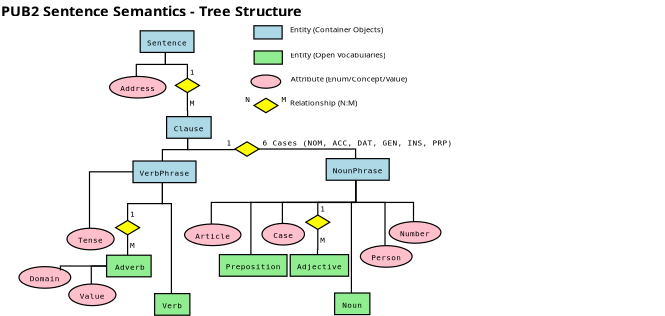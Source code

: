 <?xml version="1.0" encoding="UTF-8"?>
<dia:diagram xmlns:dia="http://www.lysator.liu.se/~alla/dia/">
  <dia:layer name="Background" visible="true">
    <dia:object type="ER - Entity" version="0" id="O0">
      <dia:attribute name="obj_pos">
        <dia:point val="9.5,21.5"/>
      </dia:attribute>
      <dia:attribute name="obj_bb">
        <dia:rectangle val="9.45,21.45;13.05,23.35"/>
      </dia:attribute>
      <dia:attribute name="elem_corner">
        <dia:point val="9.5,21.5"/>
      </dia:attribute>
      <dia:attribute name="elem_width">
        <dia:real val="3.5"/>
      </dia:attribute>
      <dia:attribute name="elem_height">
        <dia:real val="1.8"/>
      </dia:attribute>
      <dia:attribute name="border_width">
        <dia:real val="0.1"/>
      </dia:attribute>
      <dia:attribute name="border_color">
        <dia:color val="#000000"/>
      </dia:attribute>
      <dia:attribute name="inner_color">
        <dia:color val="#90ee90"/>
      </dia:attribute>
      <dia:attribute name="name">
        <dia:string>#Adverb#</dia:string>
      </dia:attribute>
      <dia:attribute name="weak">
        <dia:boolean val="false"/>
      </dia:attribute>
      <dia:attribute name="associative">
        <dia:boolean val="false"/>
      </dia:attribute>
      <dia:attribute name="font">
        <dia:font family="monospace" style="0" name="Courier"/>
      </dia:attribute>
      <dia:attribute name="font_height">
        <dia:real val="0.8"/>
      </dia:attribute>
    </dia:object>
    <dia:object type="ER - Participation" version="0" id="O1">
      <dia:attribute name="obj_pos">
        <dia:point val="11.25,21.5"/>
      </dia:attribute>
      <dia:attribute name="obj_bb">
        <dia:rectangle val="11.2,19.75;11.3,21.55"/>
      </dia:attribute>
      <dia:attribute name="orth_points">
        <dia:point val="11.25,21.5"/>
        <dia:point val="11.25,21.45"/>
        <dia:point val="11.25,21.45"/>
        <dia:point val="11.25,19.8"/>
      </dia:attribute>
      <dia:attribute name="orth_orient">
        <dia:enum val="1"/>
        <dia:enum val="0"/>
        <dia:enum val="1"/>
      </dia:attribute>
      <dia:attribute name="autorouting">
        <dia:boolean val="false"/>
      </dia:attribute>
      <dia:attribute name="total">
        <dia:boolean val="false"/>
      </dia:attribute>
      <dia:connections>
        <dia:connection handle="0" to="O0" connection="1"/>
        <dia:connection handle="1" to="O2" connection="6"/>
      </dia:connections>
    </dia:object>
    <dia:object type="ER - Relationship" version="0" id="O2">
      <dia:attribute name="obj_pos">
        <dia:point val="10.25,18.6"/>
      </dia:attribute>
      <dia:attribute name="obj_bb">
        <dia:rectangle val="10.2,17.45;12.3,20.95"/>
      </dia:attribute>
      <dia:attribute name="elem_corner">
        <dia:point val="10.25,18.6"/>
      </dia:attribute>
      <dia:attribute name="elem_width">
        <dia:real val="2"/>
      </dia:attribute>
      <dia:attribute name="elem_height">
        <dia:real val="1.2"/>
      </dia:attribute>
      <dia:attribute name="border_width">
        <dia:real val="0.1"/>
      </dia:attribute>
      <dia:attribute name="border_color">
        <dia:color val="#000000"/>
      </dia:attribute>
      <dia:attribute name="inner_color">
        <dia:color val="#ffff00"/>
      </dia:attribute>
      <dia:attribute name="name">
        <dia:string>##</dia:string>
      </dia:attribute>
      <dia:attribute name="left_card">
        <dia:string>#1#</dia:string>
      </dia:attribute>
      <dia:attribute name="right_card">
        <dia:string>#M#</dia:string>
      </dia:attribute>
      <dia:attribute name="identifying">
        <dia:boolean val="false"/>
      </dia:attribute>
      <dia:attribute name="rotated">
        <dia:boolean val="true"/>
      </dia:attribute>
      <dia:attribute name="font">
        <dia:font family="monospace" style="0" name="Courier"/>
      </dia:attribute>
      <dia:attribute name="font_height">
        <dia:real val="0.8"/>
      </dia:attribute>
    </dia:object>
    <dia:object type="ER - Entity" version="0" id="O3">
      <dia:attribute name="obj_pos">
        <dia:point val="11.7,13.65"/>
      </dia:attribute>
      <dia:attribute name="obj_bb">
        <dia:rectangle val="11.65,13.6;16.65,15.5"/>
      </dia:attribute>
      <dia:attribute name="elem_corner">
        <dia:point val="11.7,13.65"/>
      </dia:attribute>
      <dia:attribute name="elem_width">
        <dia:real val="4.9"/>
      </dia:attribute>
      <dia:attribute name="elem_height">
        <dia:real val="1.8"/>
      </dia:attribute>
      <dia:attribute name="border_width">
        <dia:real val="0.1"/>
      </dia:attribute>
      <dia:attribute name="border_color">
        <dia:color val="#000000"/>
      </dia:attribute>
      <dia:attribute name="inner_color">
        <dia:color val="#add8e6"/>
      </dia:attribute>
      <dia:attribute name="name">
        <dia:string>#VerbPhrase#</dia:string>
      </dia:attribute>
      <dia:attribute name="weak">
        <dia:boolean val="false"/>
      </dia:attribute>
      <dia:attribute name="associative">
        <dia:boolean val="false"/>
      </dia:attribute>
      <dia:attribute name="font">
        <dia:font family="monospace" style="0" name="Courier"/>
      </dia:attribute>
      <dia:attribute name="font_height">
        <dia:real val="0.8"/>
      </dia:attribute>
    </dia:object>
    <dia:object type="ER - Entity" version="0" id="O4">
      <dia:attribute name="obj_pos">
        <dia:point val="13.5,24.7"/>
      </dia:attribute>
      <dia:attribute name="obj_bb">
        <dia:rectangle val="13.45,24.65;16.35,26.55"/>
      </dia:attribute>
      <dia:attribute name="elem_corner">
        <dia:point val="13.5,24.7"/>
      </dia:attribute>
      <dia:attribute name="elem_width">
        <dia:real val="2.8"/>
      </dia:attribute>
      <dia:attribute name="elem_height">
        <dia:real val="1.8"/>
      </dia:attribute>
      <dia:attribute name="border_width">
        <dia:real val="0.1"/>
      </dia:attribute>
      <dia:attribute name="border_color">
        <dia:color val="#000000"/>
      </dia:attribute>
      <dia:attribute name="inner_color">
        <dia:color val="#90ee90"/>
      </dia:attribute>
      <dia:attribute name="name">
        <dia:string>#Verb#</dia:string>
      </dia:attribute>
      <dia:attribute name="weak">
        <dia:boolean val="false"/>
      </dia:attribute>
      <dia:attribute name="associative">
        <dia:boolean val="false"/>
      </dia:attribute>
      <dia:attribute name="font">
        <dia:font family="monospace" style="0" name="Courier"/>
      </dia:attribute>
      <dia:attribute name="font_height">
        <dia:real val="0.8"/>
      </dia:attribute>
    </dia:object>
    <dia:object type="ER - Participation" version="0" id="O5">
      <dia:attribute name="obj_pos">
        <dia:point val="14.9,24.7"/>
      </dia:attribute>
      <dia:attribute name="obj_bb">
        <dia:rectangle val="14.1,15.4;14.95,24.75"/>
      </dia:attribute>
      <dia:attribute name="orth_points">
        <dia:point val="14.9,24.7"/>
        <dia:point val="14.9,17.2"/>
        <dia:point val="14.15,17.2"/>
        <dia:point val="14.15,15.45"/>
      </dia:attribute>
      <dia:attribute name="orth_orient">
        <dia:enum val="1"/>
        <dia:enum val="0"/>
        <dia:enum val="1"/>
      </dia:attribute>
      <dia:attribute name="autorouting">
        <dia:boolean val="false"/>
      </dia:attribute>
      <dia:attribute name="total">
        <dia:boolean val="false"/>
      </dia:attribute>
      <dia:connections>
        <dia:connection handle="0" to="O4" connection="1"/>
        <dia:connection handle="1" to="O3" connection="6"/>
      </dia:connections>
    </dia:object>
    <dia:object type="ER - Participation" version="0" id="O6">
      <dia:attribute name="obj_pos">
        <dia:point val="11.25,18.6"/>
      </dia:attribute>
      <dia:attribute name="obj_bb">
        <dia:rectangle val="11.2,15.4;14.2,18.65"/>
      </dia:attribute>
      <dia:attribute name="orth_points">
        <dia:point val="11.25,18.6"/>
        <dia:point val="11.25,17.2"/>
        <dia:point val="14.15,17.2"/>
        <dia:point val="14.15,15.45"/>
      </dia:attribute>
      <dia:attribute name="orth_orient">
        <dia:enum val="1"/>
        <dia:enum val="0"/>
        <dia:enum val="1"/>
      </dia:attribute>
      <dia:attribute name="autorouting">
        <dia:boolean val="false"/>
      </dia:attribute>
      <dia:attribute name="total">
        <dia:boolean val="false"/>
      </dia:attribute>
      <dia:connections>
        <dia:connection handle="0" to="O2" connection="2"/>
        <dia:connection handle="1" to="O3" connection="6"/>
      </dia:connections>
    </dia:object>
    <dia:object type="ER - Entity" version="0" id="O7">
      <dia:attribute name="obj_pos">
        <dia:point val="27.8,13.45"/>
      </dia:attribute>
      <dia:attribute name="obj_bb">
        <dia:rectangle val="27.75,13.4;32.75,15.3"/>
      </dia:attribute>
      <dia:attribute name="elem_corner">
        <dia:point val="27.8,13.45"/>
      </dia:attribute>
      <dia:attribute name="elem_width">
        <dia:real val="4.9"/>
      </dia:attribute>
      <dia:attribute name="elem_height">
        <dia:real val="1.8"/>
      </dia:attribute>
      <dia:attribute name="border_width">
        <dia:real val="0.1"/>
      </dia:attribute>
      <dia:attribute name="border_color">
        <dia:color val="#000000"/>
      </dia:attribute>
      <dia:attribute name="inner_color">
        <dia:color val="#add8e6"/>
      </dia:attribute>
      <dia:attribute name="name">
        <dia:string>#NounPhrase#</dia:string>
      </dia:attribute>
      <dia:attribute name="weak">
        <dia:boolean val="false"/>
      </dia:attribute>
      <dia:attribute name="associative">
        <dia:boolean val="false"/>
      </dia:attribute>
      <dia:attribute name="font">
        <dia:font family="monospace" style="0" name="Courier"/>
      </dia:attribute>
      <dia:attribute name="font_height">
        <dia:real val="0.8"/>
      </dia:attribute>
    </dia:object>
    <dia:object type="ER - Entity" version="0" id="O8">
      <dia:attribute name="obj_pos">
        <dia:point val="24.8,21.45"/>
      </dia:attribute>
      <dia:attribute name="obj_bb">
        <dia:rectangle val="24.75,21.4;29.4,23.3"/>
      </dia:attribute>
      <dia:attribute name="elem_corner">
        <dia:point val="24.8,21.45"/>
      </dia:attribute>
      <dia:attribute name="elem_width">
        <dia:real val="4.55"/>
      </dia:attribute>
      <dia:attribute name="elem_height">
        <dia:real val="1.8"/>
      </dia:attribute>
      <dia:attribute name="border_width">
        <dia:real val="0.1"/>
      </dia:attribute>
      <dia:attribute name="border_color">
        <dia:color val="#000000"/>
      </dia:attribute>
      <dia:attribute name="inner_color">
        <dia:color val="#90ee90"/>
      </dia:attribute>
      <dia:attribute name="name">
        <dia:string>#Adjective#</dia:string>
      </dia:attribute>
      <dia:attribute name="weak">
        <dia:boolean val="false"/>
      </dia:attribute>
      <dia:attribute name="associative">
        <dia:boolean val="false"/>
      </dia:attribute>
      <dia:attribute name="font">
        <dia:font family="monospace" style="0" name="Courier"/>
      </dia:attribute>
      <dia:attribute name="font_height">
        <dia:real val="0.8"/>
      </dia:attribute>
    </dia:object>
    <dia:object type="ER - Participation" version="0" id="O9">
      <dia:attribute name="obj_pos">
        <dia:point val="27.075,21.45"/>
      </dia:attribute>
      <dia:attribute name="obj_bb">
        <dia:rectangle val="27.025,19.3;27.15,21.5"/>
      </dia:attribute>
      <dia:attribute name="orth_points">
        <dia:point val="27.075,21.45"/>
        <dia:point val="27.075,21"/>
        <dia:point val="27.1,21"/>
        <dia:point val="27.1,19.35"/>
      </dia:attribute>
      <dia:attribute name="orth_orient">
        <dia:enum val="1"/>
        <dia:enum val="0"/>
        <dia:enum val="1"/>
      </dia:attribute>
      <dia:attribute name="autorouting">
        <dia:boolean val="false"/>
      </dia:attribute>
      <dia:attribute name="total">
        <dia:boolean val="false"/>
      </dia:attribute>
      <dia:connections>
        <dia:connection handle="0" to="O8" connection="1"/>
        <dia:connection handle="1" to="O10" connection="6"/>
      </dia:connections>
    </dia:object>
    <dia:object type="ER - Relationship" version="0" id="O10">
      <dia:attribute name="obj_pos">
        <dia:point val="26.1,18.15"/>
      </dia:attribute>
      <dia:attribute name="obj_bb">
        <dia:rectangle val="26.05,17;28.15,20.5"/>
      </dia:attribute>
      <dia:attribute name="elem_corner">
        <dia:point val="26.1,18.15"/>
      </dia:attribute>
      <dia:attribute name="elem_width">
        <dia:real val="2"/>
      </dia:attribute>
      <dia:attribute name="elem_height">
        <dia:real val="1.2"/>
      </dia:attribute>
      <dia:attribute name="border_width">
        <dia:real val="0.1"/>
      </dia:attribute>
      <dia:attribute name="border_color">
        <dia:color val="#000000"/>
      </dia:attribute>
      <dia:attribute name="inner_color">
        <dia:color val="#ffff00"/>
      </dia:attribute>
      <dia:attribute name="name">
        <dia:string>##</dia:string>
      </dia:attribute>
      <dia:attribute name="left_card">
        <dia:string>#1#</dia:string>
      </dia:attribute>
      <dia:attribute name="right_card">
        <dia:string>#M#</dia:string>
      </dia:attribute>
      <dia:attribute name="identifying">
        <dia:boolean val="false"/>
      </dia:attribute>
      <dia:attribute name="rotated">
        <dia:boolean val="true"/>
      </dia:attribute>
      <dia:attribute name="font">
        <dia:font family="monospace" style="0" name="Courier"/>
      </dia:attribute>
      <dia:attribute name="font_height">
        <dia:real val="0.8"/>
      </dia:attribute>
    </dia:object>
    <dia:object type="ER - Participation" version="0" id="O11">
      <dia:attribute name="obj_pos">
        <dia:point val="27.1,18.15"/>
      </dia:attribute>
      <dia:attribute name="obj_bb">
        <dia:rectangle val="27.05,15.2;30.3,18.2"/>
      </dia:attribute>
      <dia:attribute name="orth_points">
        <dia:point val="27.1,18.15"/>
        <dia:point val="27.1,17.1"/>
        <dia:point val="30.25,17.1"/>
        <dia:point val="30.25,15.25"/>
      </dia:attribute>
      <dia:attribute name="orth_orient">
        <dia:enum val="1"/>
        <dia:enum val="0"/>
        <dia:enum val="1"/>
      </dia:attribute>
      <dia:attribute name="autorouting">
        <dia:boolean val="false"/>
      </dia:attribute>
      <dia:attribute name="total">
        <dia:boolean val="false"/>
      </dia:attribute>
      <dia:connections>
        <dia:connection handle="0" to="O10" connection="2"/>
        <dia:connection handle="1" to="O7" connection="6"/>
      </dia:connections>
    </dia:object>
    <dia:object type="ER - Attribute" version="0" id="O12">
      <dia:attribute name="obj_pos">
        <dia:point val="22.45,18.85"/>
      </dia:attribute>
      <dia:attribute name="obj_bb">
        <dia:rectangle val="22.4,18.8;25.9,20.7"/>
      </dia:attribute>
      <dia:attribute name="elem_corner">
        <dia:point val="22.45,18.85"/>
      </dia:attribute>
      <dia:attribute name="elem_width">
        <dia:real val="3.4"/>
      </dia:attribute>
      <dia:attribute name="elem_height">
        <dia:real val="1.8"/>
      </dia:attribute>
      <dia:attribute name="border_width">
        <dia:real val="0.1"/>
      </dia:attribute>
      <dia:attribute name="border_color">
        <dia:color val="#000000"/>
      </dia:attribute>
      <dia:attribute name="inner_color">
        <dia:color val="#ffc0cb"/>
      </dia:attribute>
      <dia:attribute name="name">
        <dia:string>#Case#</dia:string>
      </dia:attribute>
      <dia:attribute name="key">
        <dia:boolean val="false"/>
      </dia:attribute>
      <dia:attribute name="weak_key">
        <dia:boolean val="false"/>
      </dia:attribute>
      <dia:attribute name="derived">
        <dia:boolean val="false"/>
      </dia:attribute>
      <dia:attribute name="multivalued">
        <dia:boolean val="false"/>
      </dia:attribute>
      <dia:attribute name="font">
        <dia:font family="monospace" style="0" name="Courier"/>
      </dia:attribute>
      <dia:attribute name="font_height">
        <dia:real val="0.8"/>
      </dia:attribute>
    </dia:object>
    <dia:object type="ER - Attribute" version="0" id="O13">
      <dia:attribute name="obj_pos">
        <dia:point val="33.05,18.7"/>
      </dia:attribute>
      <dia:attribute name="obj_bb">
        <dia:rectangle val="33,18.65;37.15,20.55"/>
      </dia:attribute>
      <dia:attribute name="elem_corner">
        <dia:point val="33.05,18.7"/>
      </dia:attribute>
      <dia:attribute name="elem_width">
        <dia:real val="4.05"/>
      </dia:attribute>
      <dia:attribute name="elem_height">
        <dia:real val="1.8"/>
      </dia:attribute>
      <dia:attribute name="border_width">
        <dia:real val="0.1"/>
      </dia:attribute>
      <dia:attribute name="border_color">
        <dia:color val="#000000"/>
      </dia:attribute>
      <dia:attribute name="inner_color">
        <dia:color val="#ffc0cb"/>
      </dia:attribute>
      <dia:attribute name="name">
        <dia:string>#Number#</dia:string>
      </dia:attribute>
      <dia:attribute name="key">
        <dia:boolean val="false"/>
      </dia:attribute>
      <dia:attribute name="weak_key">
        <dia:boolean val="false"/>
      </dia:attribute>
      <dia:attribute name="derived">
        <dia:boolean val="false"/>
      </dia:attribute>
      <dia:attribute name="multivalued">
        <dia:boolean val="false"/>
      </dia:attribute>
      <dia:attribute name="font">
        <dia:font family="monospace" style="0" name="Courier"/>
      </dia:attribute>
      <dia:attribute name="font_height">
        <dia:real val="0.8"/>
      </dia:attribute>
    </dia:object>
    <dia:object type="ER - Attribute" version="0" id="O14">
      <dia:attribute name="obj_pos">
        <dia:point val="16,18.9"/>
      </dia:attribute>
      <dia:attribute name="obj_bb">
        <dia:rectangle val="15.95,18.85;20.5,20.75"/>
      </dia:attribute>
      <dia:attribute name="elem_corner">
        <dia:point val="16,18.9"/>
      </dia:attribute>
      <dia:attribute name="elem_width">
        <dia:real val="4.45"/>
      </dia:attribute>
      <dia:attribute name="elem_height">
        <dia:real val="1.8"/>
      </dia:attribute>
      <dia:attribute name="border_width">
        <dia:real val="0.1"/>
      </dia:attribute>
      <dia:attribute name="border_color">
        <dia:color val="#000000"/>
      </dia:attribute>
      <dia:attribute name="inner_color">
        <dia:color val="#ffc0cb"/>
      </dia:attribute>
      <dia:attribute name="name">
        <dia:string>#Article#</dia:string>
      </dia:attribute>
      <dia:attribute name="key">
        <dia:boolean val="false"/>
      </dia:attribute>
      <dia:attribute name="weak_key">
        <dia:boolean val="false"/>
      </dia:attribute>
      <dia:attribute name="derived">
        <dia:boolean val="false"/>
      </dia:attribute>
      <dia:attribute name="multivalued">
        <dia:boolean val="false"/>
      </dia:attribute>
      <dia:attribute name="font">
        <dia:font family="monospace" style="0" name="Courier"/>
      </dia:attribute>
      <dia:attribute name="font_height">
        <dia:real val="0.8"/>
      </dia:attribute>
    </dia:object>
    <dia:object type="ER - Entity" version="0" id="O15">
      <dia:attribute name="obj_pos">
        <dia:point val="28.5,24.65"/>
      </dia:attribute>
      <dia:attribute name="obj_bb">
        <dia:rectangle val="28.45,24.6;31.35,26.5"/>
      </dia:attribute>
      <dia:attribute name="elem_corner">
        <dia:point val="28.5,24.65"/>
      </dia:attribute>
      <dia:attribute name="elem_width">
        <dia:real val="2.8"/>
      </dia:attribute>
      <dia:attribute name="elem_height">
        <dia:real val="1.8"/>
      </dia:attribute>
      <dia:attribute name="border_width">
        <dia:real val="0.1"/>
      </dia:attribute>
      <dia:attribute name="border_color">
        <dia:color val="#000000"/>
      </dia:attribute>
      <dia:attribute name="inner_color">
        <dia:color val="#90ee90"/>
      </dia:attribute>
      <dia:attribute name="name">
        <dia:string>#Noun#</dia:string>
      </dia:attribute>
      <dia:attribute name="weak">
        <dia:boolean val="false"/>
      </dia:attribute>
      <dia:attribute name="associative">
        <dia:boolean val="false"/>
      </dia:attribute>
      <dia:attribute name="font">
        <dia:font family="monospace" style="0" name="Courier"/>
      </dia:attribute>
      <dia:attribute name="font_height">
        <dia:real val="0.8"/>
      </dia:attribute>
    </dia:object>
    <dia:object type="ER - Attribute" version="0" id="O16">
      <dia:attribute name="obj_pos">
        <dia:point val="30.65,20.7"/>
      </dia:attribute>
      <dia:attribute name="obj_bb">
        <dia:rectangle val="30.6,20.65;34.8,22.55"/>
      </dia:attribute>
      <dia:attribute name="elem_corner">
        <dia:point val="30.65,20.7"/>
      </dia:attribute>
      <dia:attribute name="elem_width">
        <dia:real val="4.1"/>
      </dia:attribute>
      <dia:attribute name="elem_height">
        <dia:real val="1.8"/>
      </dia:attribute>
      <dia:attribute name="border_width">
        <dia:real val="0.1"/>
      </dia:attribute>
      <dia:attribute name="border_color">
        <dia:color val="#000000"/>
      </dia:attribute>
      <dia:attribute name="inner_color">
        <dia:color val="#ffc0cb"/>
      </dia:attribute>
      <dia:attribute name="name">
        <dia:string>#Person#</dia:string>
      </dia:attribute>
      <dia:attribute name="key">
        <dia:boolean val="false"/>
      </dia:attribute>
      <dia:attribute name="weak_key">
        <dia:boolean val="false"/>
      </dia:attribute>
      <dia:attribute name="derived">
        <dia:boolean val="false"/>
      </dia:attribute>
      <dia:attribute name="multivalued">
        <dia:boolean val="false"/>
      </dia:attribute>
      <dia:attribute name="font">
        <dia:font family="monospace" style="0" name="Courier"/>
      </dia:attribute>
      <dia:attribute name="font_height">
        <dia:real val="0.8"/>
      </dia:attribute>
    </dia:object>
    <dia:object type="ER - Participation" version="0" id="O17">
      <dia:attribute name="obj_pos">
        <dia:point val="18.225,18.9"/>
      </dia:attribute>
      <dia:attribute name="obj_bb">
        <dia:rectangle val="18.175,15.2;30.3,18.95"/>
      </dia:attribute>
      <dia:attribute name="orth_points">
        <dia:point val="18.225,18.9"/>
        <dia:point val="18.225,17.1"/>
        <dia:point val="30.25,17.1"/>
        <dia:point val="30.25,15.25"/>
      </dia:attribute>
      <dia:attribute name="orth_orient">
        <dia:enum val="1"/>
        <dia:enum val="0"/>
        <dia:enum val="1"/>
      </dia:attribute>
      <dia:attribute name="autorouting">
        <dia:boolean val="false"/>
      </dia:attribute>
      <dia:attribute name="total">
        <dia:boolean val="false"/>
      </dia:attribute>
      <dia:connections>
        <dia:connection handle="0" to="O14" connection="1"/>
        <dia:connection handle="1" to="O7" connection="6"/>
      </dia:connections>
    </dia:object>
    <dia:object type="ER - Participation" version="0" id="O18">
      <dia:attribute name="obj_pos">
        <dia:point val="24.15,18.85"/>
      </dia:attribute>
      <dia:attribute name="obj_bb">
        <dia:rectangle val="24.1,15.2;30.3,18.9"/>
      </dia:attribute>
      <dia:attribute name="orth_points">
        <dia:point val="24.15,18.85"/>
        <dia:point val="24.15,17.1"/>
        <dia:point val="30.25,17.1"/>
        <dia:point val="30.25,15.25"/>
      </dia:attribute>
      <dia:attribute name="orth_orient">
        <dia:enum val="1"/>
        <dia:enum val="0"/>
        <dia:enum val="1"/>
      </dia:attribute>
      <dia:attribute name="autorouting">
        <dia:boolean val="false"/>
      </dia:attribute>
      <dia:attribute name="total">
        <dia:boolean val="false"/>
      </dia:attribute>
      <dia:connections>
        <dia:connection handle="0" to="O12" connection="1"/>
        <dia:connection handle="1" to="O7" connection="6"/>
      </dia:connections>
    </dia:object>
    <dia:object type="ER - Participation" version="0" id="O19">
      <dia:attribute name="obj_pos">
        <dia:point val="21.525,21.45"/>
      </dia:attribute>
      <dia:attribute name="obj_bb">
        <dia:rectangle val="21.475,15.2;30.3,21.5"/>
      </dia:attribute>
      <dia:attribute name="orth_points">
        <dia:point val="21.525,21.45"/>
        <dia:point val="21.525,17.1"/>
        <dia:point val="30.25,17.1"/>
        <dia:point val="30.25,15.25"/>
      </dia:attribute>
      <dia:attribute name="orth_orient">
        <dia:enum val="1"/>
        <dia:enum val="0"/>
        <dia:enum val="1"/>
      </dia:attribute>
      <dia:attribute name="autorouting">
        <dia:boolean val="false"/>
      </dia:attribute>
      <dia:attribute name="total">
        <dia:boolean val="false"/>
      </dia:attribute>
      <dia:connections>
        <dia:connection handle="0" to="O36" connection="1"/>
        <dia:connection handle="1" to="O7" connection="6"/>
      </dia:connections>
    </dia:object>
    <dia:object type="ER - Participation" version="0" id="O20">
      <dia:attribute name="obj_pos">
        <dia:point val="29.9,24.65"/>
      </dia:attribute>
      <dia:attribute name="obj_bb">
        <dia:rectangle val="29.85,15.2;30.3,24.7"/>
      </dia:attribute>
      <dia:attribute name="orth_points">
        <dia:point val="29.9,24.65"/>
        <dia:point val="29.9,17.1"/>
        <dia:point val="30.25,17.1"/>
        <dia:point val="30.25,15.25"/>
      </dia:attribute>
      <dia:attribute name="orth_orient">
        <dia:enum val="1"/>
        <dia:enum val="0"/>
        <dia:enum val="1"/>
      </dia:attribute>
      <dia:attribute name="autorouting">
        <dia:boolean val="false"/>
      </dia:attribute>
      <dia:attribute name="total">
        <dia:boolean val="false"/>
      </dia:attribute>
      <dia:connections>
        <dia:connection handle="0" to="O15" connection="1"/>
        <dia:connection handle="1" to="O7" connection="6"/>
      </dia:connections>
    </dia:object>
    <dia:object type="ER - Participation" version="0" id="O21">
      <dia:attribute name="obj_pos">
        <dia:point val="32.7,20.7"/>
      </dia:attribute>
      <dia:attribute name="obj_bb">
        <dia:rectangle val="30.2,15.2;32.75,20.75"/>
      </dia:attribute>
      <dia:attribute name="orth_points">
        <dia:point val="32.7,20.7"/>
        <dia:point val="32.7,17.1"/>
        <dia:point val="30.25,17.1"/>
        <dia:point val="30.25,15.25"/>
      </dia:attribute>
      <dia:attribute name="orth_orient">
        <dia:enum val="1"/>
        <dia:enum val="0"/>
        <dia:enum val="1"/>
      </dia:attribute>
      <dia:attribute name="autorouting">
        <dia:boolean val="false"/>
      </dia:attribute>
      <dia:attribute name="total">
        <dia:boolean val="false"/>
      </dia:attribute>
      <dia:connections>
        <dia:connection handle="0" to="O16" connection="1"/>
        <dia:connection handle="1" to="O7" connection="6"/>
      </dia:connections>
    </dia:object>
    <dia:object type="ER - Participation" version="0" id="O22">
      <dia:attribute name="obj_pos">
        <dia:point val="35.075,18.7"/>
      </dia:attribute>
      <dia:attribute name="obj_bb">
        <dia:rectangle val="30.2,15.2;35.125,18.75"/>
      </dia:attribute>
      <dia:attribute name="orth_points">
        <dia:point val="35.075,18.7"/>
        <dia:point val="35.075,17.1"/>
        <dia:point val="30.25,17.1"/>
        <dia:point val="30.25,15.25"/>
      </dia:attribute>
      <dia:attribute name="orth_orient">
        <dia:enum val="1"/>
        <dia:enum val="0"/>
        <dia:enum val="1"/>
      </dia:attribute>
      <dia:attribute name="autorouting">
        <dia:boolean val="false"/>
      </dia:attribute>
      <dia:attribute name="total">
        <dia:boolean val="false"/>
      </dia:attribute>
      <dia:connections>
        <dia:connection handle="0" to="O13" connection="1"/>
        <dia:connection handle="1" to="O7" connection="6"/>
      </dia:connections>
    </dia:object>
    <dia:object type="ER - Entity" version="0" id="O23">
      <dia:attribute name="obj_pos">
        <dia:point val="14.5,9.95"/>
      </dia:attribute>
      <dia:attribute name="obj_bb">
        <dia:rectangle val="14.45,9.9;18.05,11.8"/>
      </dia:attribute>
      <dia:attribute name="elem_corner">
        <dia:point val="14.5,9.95"/>
      </dia:attribute>
      <dia:attribute name="elem_width">
        <dia:real val="3.5"/>
      </dia:attribute>
      <dia:attribute name="elem_height">
        <dia:real val="1.8"/>
      </dia:attribute>
      <dia:attribute name="border_width">
        <dia:real val="0.1"/>
      </dia:attribute>
      <dia:attribute name="border_color">
        <dia:color val="#000000"/>
      </dia:attribute>
      <dia:attribute name="inner_color">
        <dia:color val="#add8e6"/>
      </dia:attribute>
      <dia:attribute name="name">
        <dia:string>#Clause#</dia:string>
      </dia:attribute>
      <dia:attribute name="weak">
        <dia:boolean val="false"/>
      </dia:attribute>
      <dia:attribute name="associative">
        <dia:boolean val="false"/>
      </dia:attribute>
      <dia:attribute name="font">
        <dia:font family="monospace" style="0" name="Courier"/>
      </dia:attribute>
      <dia:attribute name="font_height">
        <dia:real val="0.8"/>
      </dia:attribute>
    </dia:object>
    <dia:object type="ER - Participation" version="0" id="O24">
      <dia:attribute name="obj_pos">
        <dia:point val="14.15,13.65"/>
      </dia:attribute>
      <dia:attribute name="obj_bb">
        <dia:rectangle val="14.1,11.7;16.3,13.7"/>
      </dia:attribute>
      <dia:attribute name="orth_points">
        <dia:point val="14.15,13.65"/>
        <dia:point val="14.15,12.7"/>
        <dia:point val="16.25,12.7"/>
        <dia:point val="16.25,11.75"/>
      </dia:attribute>
      <dia:attribute name="orth_orient">
        <dia:enum val="1"/>
        <dia:enum val="0"/>
        <dia:enum val="1"/>
      </dia:attribute>
      <dia:attribute name="total">
        <dia:boolean val="false"/>
      </dia:attribute>
      <dia:connections>
        <dia:connection handle="0" to="O3" connection="1"/>
        <dia:connection handle="1" to="O23" connection="6"/>
      </dia:connections>
    </dia:object>
    <dia:object type="ER - Relationship" version="0" id="O25">
      <dia:attribute name="obj_pos">
        <dia:point val="20.2,12.05"/>
      </dia:attribute>
      <dia:attribute name="obj_bb">
        <dia:rectangle val="19.5,12;35.85,13.3"/>
      </dia:attribute>
      <dia:attribute name="elem_corner">
        <dia:point val="20.2,12.05"/>
      </dia:attribute>
      <dia:attribute name="elem_width">
        <dia:real val="2"/>
      </dia:attribute>
      <dia:attribute name="elem_height">
        <dia:real val="1.2"/>
      </dia:attribute>
      <dia:attribute name="border_width">
        <dia:real val="0.1"/>
      </dia:attribute>
      <dia:attribute name="border_color">
        <dia:color val="#000000"/>
      </dia:attribute>
      <dia:attribute name="inner_color">
        <dia:color val="#ffff00"/>
      </dia:attribute>
      <dia:attribute name="name">
        <dia:string>##</dia:string>
      </dia:attribute>
      <dia:attribute name="left_card">
        <dia:string>#1#</dia:string>
      </dia:attribute>
      <dia:attribute name="right_card">
        <dia:string>#6 Cases (NOM, ACC, DAT, GEN, INS, PRP)#</dia:string>
      </dia:attribute>
      <dia:attribute name="identifying">
        <dia:boolean val="false"/>
      </dia:attribute>
      <dia:attribute name="rotated">
        <dia:boolean val="false"/>
      </dia:attribute>
      <dia:attribute name="font">
        <dia:font family="monospace" style="0" name="Courier"/>
      </dia:attribute>
      <dia:attribute name="font_height">
        <dia:real val="0.8"/>
      </dia:attribute>
    </dia:object>
    <dia:object type="ER - Participation" version="0" id="O26">
      <dia:attribute name="obj_pos">
        <dia:point val="16.25,11.75"/>
      </dia:attribute>
      <dia:attribute name="obj_bb">
        <dia:rectangle val="16.2,11.7;20.25,12.75"/>
      </dia:attribute>
      <dia:attribute name="orth_points">
        <dia:point val="16.25,11.75"/>
        <dia:point val="16.25,12.7"/>
        <dia:point val="20.2,12.7"/>
        <dia:point val="20.2,12.65"/>
      </dia:attribute>
      <dia:attribute name="orth_orient">
        <dia:enum val="1"/>
        <dia:enum val="0"/>
        <dia:enum val="1"/>
      </dia:attribute>
      <dia:attribute name="autorouting">
        <dia:boolean val="false"/>
      </dia:attribute>
      <dia:attribute name="total">
        <dia:boolean val="false"/>
      </dia:attribute>
      <dia:connections>
        <dia:connection handle="0" to="O23" connection="6"/>
        <dia:connection handle="1" to="O25" connection="0"/>
      </dia:connections>
    </dia:object>
    <dia:object type="ER - Participation" version="0" id="O27">
      <dia:attribute name="obj_pos">
        <dia:point val="22.2,12.65"/>
      </dia:attribute>
      <dia:attribute name="obj_bb">
        <dia:rectangle val="22.15,12.6;30.3,13.5"/>
      </dia:attribute>
      <dia:attribute name="orth_points">
        <dia:point val="22.2,12.65"/>
        <dia:point val="22.2,12.65"/>
        <dia:point val="30.25,12.65"/>
        <dia:point val="30.25,13.45"/>
      </dia:attribute>
      <dia:attribute name="orth_orient">
        <dia:enum val="1"/>
        <dia:enum val="0"/>
        <dia:enum val="1"/>
      </dia:attribute>
      <dia:attribute name="autorouting">
        <dia:boolean val="false"/>
      </dia:attribute>
      <dia:attribute name="total">
        <dia:boolean val="false"/>
      </dia:attribute>
      <dia:connections>
        <dia:connection handle="0" to="O25" connection="4"/>
        <dia:connection handle="1" to="O7" connection="1"/>
      </dia:connections>
    </dia:object>
    <dia:object type="ER - Relationship" version="0" id="O28">
      <dia:attribute name="obj_pos">
        <dia:point val="15.232,6.75"/>
      </dia:attribute>
      <dia:attribute name="obj_bb">
        <dia:rectangle val="15.182,5.6;17.282,9.1"/>
      </dia:attribute>
      <dia:attribute name="elem_corner">
        <dia:point val="15.232,6.75"/>
      </dia:attribute>
      <dia:attribute name="elem_width">
        <dia:real val="2"/>
      </dia:attribute>
      <dia:attribute name="elem_height">
        <dia:real val="1.2"/>
      </dia:attribute>
      <dia:attribute name="border_width">
        <dia:real val="0.1"/>
      </dia:attribute>
      <dia:attribute name="border_color">
        <dia:color val="#000000"/>
      </dia:attribute>
      <dia:attribute name="inner_color">
        <dia:color val="#ffff00"/>
      </dia:attribute>
      <dia:attribute name="name">
        <dia:string>##</dia:string>
      </dia:attribute>
      <dia:attribute name="left_card">
        <dia:string>#1#</dia:string>
      </dia:attribute>
      <dia:attribute name="right_card">
        <dia:string>#M#</dia:string>
      </dia:attribute>
      <dia:attribute name="identifying">
        <dia:boolean val="false"/>
      </dia:attribute>
      <dia:attribute name="rotated">
        <dia:boolean val="true"/>
      </dia:attribute>
      <dia:attribute name="font">
        <dia:font family="monospace" style="0" name="Courier"/>
      </dia:attribute>
      <dia:attribute name="font_height">
        <dia:real val="0.8"/>
      </dia:attribute>
    </dia:object>
    <dia:object type="ER - Participation" version="0" id="O29">
      <dia:attribute name="obj_pos">
        <dia:point val="16.25,9.95"/>
      </dia:attribute>
      <dia:attribute name="obj_bb">
        <dia:rectangle val="16.183,7.9;16.3,10"/>
      </dia:attribute>
      <dia:attribute name="orth_points">
        <dia:point val="16.25,9.95"/>
        <dia:point val="16.25,9.45"/>
        <dia:point val="16.233,9.45"/>
        <dia:point val="16.233,7.95"/>
      </dia:attribute>
      <dia:attribute name="orth_orient">
        <dia:enum val="1"/>
        <dia:enum val="0"/>
        <dia:enum val="1"/>
      </dia:attribute>
      <dia:attribute name="autorouting">
        <dia:boolean val="false"/>
      </dia:attribute>
      <dia:attribute name="total">
        <dia:boolean val="false"/>
      </dia:attribute>
      <dia:connections>
        <dia:connection handle="0" to="O23" connection="1"/>
        <dia:connection handle="1" to="O28" connection="6"/>
      </dia:connections>
    </dia:object>
    <dia:object type="ER - Entity" version="0" id="O30">
      <dia:attribute name="obj_pos">
        <dia:point val="12.3,2.8"/>
      </dia:attribute>
      <dia:attribute name="obj_bb">
        <dia:rectangle val="12.25,2.75;16.55,4.65"/>
      </dia:attribute>
      <dia:attribute name="elem_corner">
        <dia:point val="12.3,2.8"/>
      </dia:attribute>
      <dia:attribute name="elem_width">
        <dia:real val="4.2"/>
      </dia:attribute>
      <dia:attribute name="elem_height">
        <dia:real val="1.8"/>
      </dia:attribute>
      <dia:attribute name="border_width">
        <dia:real val="0.1"/>
      </dia:attribute>
      <dia:attribute name="border_color">
        <dia:color val="#000000"/>
      </dia:attribute>
      <dia:attribute name="inner_color">
        <dia:color val="#add8e6"/>
      </dia:attribute>
      <dia:attribute name="name">
        <dia:string>#Sentence#</dia:string>
      </dia:attribute>
      <dia:attribute name="weak">
        <dia:boolean val="false"/>
      </dia:attribute>
      <dia:attribute name="associative">
        <dia:boolean val="false"/>
      </dia:attribute>
      <dia:attribute name="font">
        <dia:font family="monospace" style="0" name="Courier"/>
      </dia:attribute>
      <dia:attribute name="font_height">
        <dia:real val="0.8"/>
      </dia:attribute>
    </dia:object>
    <dia:object type="ER - Attribute" version="0" id="O31">
      <dia:attribute name="obj_pos">
        <dia:point val="9.75,6.6"/>
      </dia:attribute>
      <dia:attribute name="obj_bb">
        <dia:rectangle val="9.7,6.55;14.25,8.45"/>
      </dia:attribute>
      <dia:attribute name="elem_corner">
        <dia:point val="9.75,6.6"/>
      </dia:attribute>
      <dia:attribute name="elem_width">
        <dia:real val="4.45"/>
      </dia:attribute>
      <dia:attribute name="elem_height">
        <dia:real val="1.8"/>
      </dia:attribute>
      <dia:attribute name="border_width">
        <dia:real val="0.1"/>
      </dia:attribute>
      <dia:attribute name="border_color">
        <dia:color val="#000000"/>
      </dia:attribute>
      <dia:attribute name="inner_color">
        <dia:color val="#ffc0cb"/>
      </dia:attribute>
      <dia:attribute name="name">
        <dia:string>#Address#</dia:string>
      </dia:attribute>
      <dia:attribute name="key">
        <dia:boolean val="false"/>
      </dia:attribute>
      <dia:attribute name="weak_key">
        <dia:boolean val="false"/>
      </dia:attribute>
      <dia:attribute name="derived">
        <dia:boolean val="false"/>
      </dia:attribute>
      <dia:attribute name="multivalued">
        <dia:boolean val="false"/>
      </dia:attribute>
      <dia:attribute name="font">
        <dia:font family="monospace" style="0" name="Courier"/>
      </dia:attribute>
      <dia:attribute name="font_height">
        <dia:real val="0.8"/>
      </dia:attribute>
    </dia:object>
    <dia:object type="ER - Participation" version="0" id="O32">
      <dia:attribute name="obj_pos">
        <dia:point val="11.975,6.6"/>
      </dia:attribute>
      <dia:attribute name="obj_bb">
        <dia:rectangle val="11.925,4.55;14.45,6.65"/>
      </dia:attribute>
      <dia:attribute name="orth_points">
        <dia:point val="11.975,6.6"/>
        <dia:point val="11.975,5.6"/>
        <dia:point val="14.4,5.6"/>
        <dia:point val="14.4,4.6"/>
      </dia:attribute>
      <dia:attribute name="orth_orient">
        <dia:enum val="1"/>
        <dia:enum val="0"/>
        <dia:enum val="1"/>
      </dia:attribute>
      <dia:attribute name="autorouting">
        <dia:boolean val="false"/>
      </dia:attribute>
      <dia:attribute name="total">
        <dia:boolean val="false"/>
      </dia:attribute>
      <dia:connections>
        <dia:connection handle="0" to="O31" connection="1"/>
        <dia:connection handle="1" to="O30" connection="6"/>
      </dia:connections>
    </dia:object>
    <dia:object type="ER - Participation" version="0" id="O33">
      <dia:attribute name="obj_pos">
        <dia:point val="16.233,6.75"/>
      </dia:attribute>
      <dia:attribute name="obj_bb">
        <dia:rectangle val="14.35,4.55;16.282,6.8"/>
      </dia:attribute>
      <dia:attribute name="orth_points">
        <dia:point val="16.233,6.75"/>
        <dia:point val="16.233,5.6"/>
        <dia:point val="14.4,5.6"/>
        <dia:point val="14.4,4.6"/>
      </dia:attribute>
      <dia:attribute name="orth_orient">
        <dia:enum val="1"/>
        <dia:enum val="0"/>
        <dia:enum val="1"/>
      </dia:attribute>
      <dia:attribute name="autorouting">
        <dia:boolean val="false"/>
      </dia:attribute>
      <dia:attribute name="total">
        <dia:boolean val="false"/>
      </dia:attribute>
      <dia:connections>
        <dia:connection handle="0" to="O28" connection="2"/>
        <dia:connection handle="1" to="O30" connection="6"/>
      </dia:connections>
    </dia:object>
    <dia:object type="Standard - Text" version="0" id="O34">
      <dia:attribute name="obj_pos">
        <dia:point val="0.7,1.6"/>
      </dia:attribute>
      <dia:attribute name="obj_bb">
        <dia:rectangle val="0.7,0.516;27.534,2.417"/>
      </dia:attribute>
      <dia:attribute name="text">
        <dia:composite type="text">
          <dia:attribute name="string">
            <dia:string>#PUB2 Sentence Semantics - Tree Structure#</dia:string>
          </dia:attribute>
          <dia:attribute name="font">
            <dia:font family="sans" style="80" name="Helvetica"/>
          </dia:attribute>
          <dia:attribute name="height">
            <dia:real val="1.5"/>
          </dia:attribute>
          <dia:attribute name="pos">
            <dia:point val="0.7,1.6"/>
          </dia:attribute>
          <dia:attribute name="color">
            <dia:color val="#000000"/>
          </dia:attribute>
          <dia:attribute name="alignment">
            <dia:enum val="0"/>
          </dia:attribute>
        </dia:composite>
      </dia:attribute>
    </dia:object>
    <dia:object type="ER - Attribute" version="0" id="O35">
      <dia:attribute name="obj_pos">
        <dia:point val="6.2,19.25"/>
      </dia:attribute>
      <dia:attribute name="obj_bb">
        <dia:rectangle val="6.15,19.2;10,21.1"/>
      </dia:attribute>
      <dia:attribute name="elem_corner">
        <dia:point val="6.2,19.25"/>
      </dia:attribute>
      <dia:attribute name="elem_width">
        <dia:real val="3.75"/>
      </dia:attribute>
      <dia:attribute name="elem_height">
        <dia:real val="1.8"/>
      </dia:attribute>
      <dia:attribute name="border_width">
        <dia:real val="0.1"/>
      </dia:attribute>
      <dia:attribute name="border_color">
        <dia:color val="#000000"/>
      </dia:attribute>
      <dia:attribute name="inner_color">
        <dia:color val="#ffc0cb"/>
      </dia:attribute>
      <dia:attribute name="name">
        <dia:string>#Tense#</dia:string>
      </dia:attribute>
      <dia:attribute name="key">
        <dia:boolean val="false"/>
      </dia:attribute>
      <dia:attribute name="weak_key">
        <dia:boolean val="false"/>
      </dia:attribute>
      <dia:attribute name="derived">
        <dia:boolean val="false"/>
      </dia:attribute>
      <dia:attribute name="multivalued">
        <dia:boolean val="false"/>
      </dia:attribute>
      <dia:attribute name="font">
        <dia:font family="monospace" style="0" name="Courier"/>
      </dia:attribute>
      <dia:attribute name="font_height">
        <dia:real val="0.8"/>
      </dia:attribute>
    </dia:object>
    <dia:object type="ER - Entity" version="0" id="O36">
      <dia:attribute name="obj_pos">
        <dia:point val="18.9,21.45"/>
      </dia:attribute>
      <dia:attribute name="obj_bb">
        <dia:rectangle val="18.85,21.4;24.2,23.3"/>
      </dia:attribute>
      <dia:attribute name="elem_corner">
        <dia:point val="18.9,21.45"/>
      </dia:attribute>
      <dia:attribute name="elem_width">
        <dia:real val="5.25"/>
      </dia:attribute>
      <dia:attribute name="elem_height">
        <dia:real val="1.8"/>
      </dia:attribute>
      <dia:attribute name="border_width">
        <dia:real val="0.1"/>
      </dia:attribute>
      <dia:attribute name="border_color">
        <dia:color val="#000000"/>
      </dia:attribute>
      <dia:attribute name="inner_color">
        <dia:color val="#90ee90"/>
      </dia:attribute>
      <dia:attribute name="name">
        <dia:string>#Preposition#</dia:string>
      </dia:attribute>
      <dia:attribute name="weak">
        <dia:boolean val="false"/>
      </dia:attribute>
      <dia:attribute name="associative">
        <dia:boolean val="false"/>
      </dia:attribute>
      <dia:attribute name="font">
        <dia:font family="monospace" style="0" name="Courier"/>
      </dia:attribute>
      <dia:attribute name="font_height">
        <dia:real val="0.8"/>
      </dia:attribute>
    </dia:object>
    <dia:object type="ER - Participation" version="0" id="O37">
      <dia:attribute name="obj_pos">
        <dia:point val="8.075,19.25"/>
      </dia:attribute>
      <dia:attribute name="obj_bb">
        <dia:rectangle val="8.025,14.5;11.75,19.3"/>
      </dia:attribute>
      <dia:attribute name="orth_points">
        <dia:point val="8.075,19.25"/>
        <dia:point val="8.075,14.55"/>
        <dia:point val="11.7,14.55"/>
      </dia:attribute>
      <dia:attribute name="orth_orient">
        <dia:enum val="1"/>
        <dia:enum val="0"/>
      </dia:attribute>
      <dia:attribute name="total">
        <dia:boolean val="false"/>
      </dia:attribute>
      <dia:connections>
        <dia:connection handle="0" to="O35" connection="1"/>
        <dia:connection handle="1" to="O3" connection="3"/>
      </dia:connections>
    </dia:object>
    <dia:object type="ER - Attribute" version="0" id="O38">
      <dia:attribute name="obj_pos">
        <dia:point val="2.2,22.45"/>
      </dia:attribute>
      <dia:attribute name="obj_bb">
        <dia:rectangle val="2.15,22.4;6.3,24.3"/>
      </dia:attribute>
      <dia:attribute name="elem_corner">
        <dia:point val="2.2,22.45"/>
      </dia:attribute>
      <dia:attribute name="elem_width">
        <dia:real val="4.05"/>
      </dia:attribute>
      <dia:attribute name="elem_height">
        <dia:real val="1.8"/>
      </dia:attribute>
      <dia:attribute name="border_width">
        <dia:real val="0.1"/>
      </dia:attribute>
      <dia:attribute name="border_color">
        <dia:color val="#000000"/>
      </dia:attribute>
      <dia:attribute name="inner_color">
        <dia:color val="#ffc0cb"/>
      </dia:attribute>
      <dia:attribute name="name">
        <dia:string>#Domain#</dia:string>
      </dia:attribute>
      <dia:attribute name="key">
        <dia:boolean val="false"/>
      </dia:attribute>
      <dia:attribute name="weak_key">
        <dia:boolean val="false"/>
      </dia:attribute>
      <dia:attribute name="derived">
        <dia:boolean val="false"/>
      </dia:attribute>
      <dia:attribute name="multivalued">
        <dia:boolean val="false"/>
      </dia:attribute>
      <dia:attribute name="font">
        <dia:font family="monospace" style="0" name="Courier"/>
      </dia:attribute>
      <dia:attribute name="font_height">
        <dia:real val="0.8"/>
      </dia:attribute>
    </dia:object>
    <dia:object type="ER - Attribute" version="0" id="O39">
      <dia:attribute name="obj_pos">
        <dia:point val="6.35,23.9"/>
      </dia:attribute>
      <dia:attribute name="obj_bb">
        <dia:rectangle val="6.3,23.85;10.15,25.75"/>
      </dia:attribute>
      <dia:attribute name="elem_corner">
        <dia:point val="6.35,23.9"/>
      </dia:attribute>
      <dia:attribute name="elem_width">
        <dia:real val="3.75"/>
      </dia:attribute>
      <dia:attribute name="elem_height">
        <dia:real val="1.8"/>
      </dia:attribute>
      <dia:attribute name="border_width">
        <dia:real val="0.1"/>
      </dia:attribute>
      <dia:attribute name="border_color">
        <dia:color val="#000000"/>
      </dia:attribute>
      <dia:attribute name="inner_color">
        <dia:color val="#ffc0cb"/>
      </dia:attribute>
      <dia:attribute name="name">
        <dia:string>#Value#</dia:string>
      </dia:attribute>
      <dia:attribute name="key">
        <dia:boolean val="false"/>
      </dia:attribute>
      <dia:attribute name="weak_key">
        <dia:boolean val="false"/>
      </dia:attribute>
      <dia:attribute name="derived">
        <dia:boolean val="false"/>
      </dia:attribute>
      <dia:attribute name="multivalued">
        <dia:boolean val="false"/>
      </dia:attribute>
      <dia:attribute name="font">
        <dia:font family="monospace" style="0" name="Courier"/>
      </dia:attribute>
      <dia:attribute name="font_height">
        <dia:real val="0.8"/>
      </dia:attribute>
    </dia:object>
    <dia:object type="ER - Participation" version="0" id="O40">
      <dia:attribute name="obj_pos">
        <dia:point val="5.657,22.714"/>
      </dia:attribute>
      <dia:attribute name="obj_bb">
        <dia:rectangle val="5.6,22.35;9.55,22.764"/>
      </dia:attribute>
      <dia:attribute name="orth_points">
        <dia:point val="5.657,22.714"/>
        <dia:point val="5.65,22.714"/>
        <dia:point val="5.65,22.4"/>
        <dia:point val="9.5,22.4"/>
      </dia:attribute>
      <dia:attribute name="orth_orient">
        <dia:enum val="0"/>
        <dia:enum val="1"/>
        <dia:enum val="0"/>
      </dia:attribute>
      <dia:attribute name="autorouting">
        <dia:boolean val="false"/>
      </dia:attribute>
      <dia:attribute name="total">
        <dia:boolean val="false"/>
      </dia:attribute>
      <dia:connections>
        <dia:connection handle="0" to="O38" connection="2"/>
        <dia:connection handle="1" to="O0" connection="3"/>
      </dia:connections>
    </dia:object>
    <dia:object type="ER - Participation" version="0" id="O41">
      <dia:attribute name="obj_pos">
        <dia:point val="8.225,23.9"/>
      </dia:attribute>
      <dia:attribute name="obj_bb">
        <dia:rectangle val="8.175,22.35;9.55,23.95"/>
      </dia:attribute>
      <dia:attribute name="orth_points">
        <dia:point val="8.225,23.9"/>
        <dia:point val="8.225,22.4"/>
        <dia:point val="9.5,22.4"/>
      </dia:attribute>
      <dia:attribute name="orth_orient">
        <dia:enum val="1"/>
        <dia:enum val="0"/>
      </dia:attribute>
      <dia:attribute name="total">
        <dia:boolean val="false"/>
      </dia:attribute>
      <dia:connections>
        <dia:connection handle="0" to="O39" connection="1"/>
        <dia:connection handle="1" to="O0" connection="3"/>
      </dia:connections>
    </dia:object>
    <dia:object type="ER - Entity" version="0" id="O42">
      <dia:attribute name="obj_pos">
        <dia:point val="21.794,4.478"/>
      </dia:attribute>
      <dia:attribute name="obj_bb">
        <dia:rectangle val="21.744,4.428;23.854,5.628"/>
      </dia:attribute>
      <dia:attribute name="elem_corner">
        <dia:point val="21.794,4.478"/>
      </dia:attribute>
      <dia:attribute name="elem_width">
        <dia:real val="2.009"/>
      </dia:attribute>
      <dia:attribute name="elem_height">
        <dia:real val="1.1"/>
      </dia:attribute>
      <dia:attribute name="border_width">
        <dia:real val="0.1"/>
      </dia:attribute>
      <dia:attribute name="border_color">
        <dia:color val="#000000"/>
      </dia:attribute>
      <dia:attribute name="inner_color">
        <dia:color val="#90ee90"/>
      </dia:attribute>
      <dia:attribute name="name">
        <dia:string>#                    #</dia:string>
      </dia:attribute>
      <dia:attribute name="weak">
        <dia:boolean val="false"/>
      </dia:attribute>
      <dia:attribute name="associative">
        <dia:boolean val="false"/>
      </dia:attribute>
      <dia:attribute name="font">
        <dia:font family="monospace" style="0" name="Courier"/>
      </dia:attribute>
      <dia:attribute name="font_height">
        <dia:real val="0.1"/>
      </dia:attribute>
    </dia:object>
    <dia:object type="ER - Attribute" version="0" id="O43">
      <dia:attribute name="obj_pos">
        <dia:point val="21.533,6.483"/>
      </dia:attribute>
      <dia:attribute name="obj_bb">
        <dia:rectangle val="21.483,6.433;23.887,7.633"/>
      </dia:attribute>
      <dia:attribute name="elem_corner">
        <dia:point val="21.533,6.483"/>
      </dia:attribute>
      <dia:attribute name="elem_width">
        <dia:real val="2.305"/>
      </dia:attribute>
      <dia:attribute name="elem_height">
        <dia:real val="1.1"/>
      </dia:attribute>
      <dia:attribute name="border_width">
        <dia:real val="0.1"/>
      </dia:attribute>
      <dia:attribute name="border_color">
        <dia:color val="#000000"/>
      </dia:attribute>
      <dia:attribute name="inner_color">
        <dia:color val="#ffc0cb"/>
      </dia:attribute>
      <dia:attribute name="name">
        <dia:string>#          #</dia:string>
      </dia:attribute>
      <dia:attribute name="key">
        <dia:boolean val="false"/>
      </dia:attribute>
      <dia:attribute name="weak_key">
        <dia:boolean val="false"/>
      </dia:attribute>
      <dia:attribute name="derived">
        <dia:boolean val="false"/>
      </dia:attribute>
      <dia:attribute name="multivalued">
        <dia:boolean val="false"/>
      </dia:attribute>
      <dia:attribute name="font">
        <dia:font family="monospace" style="0" name="Courier"/>
      </dia:attribute>
      <dia:attribute name="font_height">
        <dia:real val="0.1"/>
      </dia:attribute>
    </dia:object>
    <dia:object type="ER - Relationship" version="0" id="O44">
      <dia:attribute name="obj_pos">
        <dia:point val="21.777,8.422"/>
      </dia:attribute>
      <dia:attribute name="obj_bb">
        <dia:rectangle val="21.077,8.372;24.477,9.672"/>
      </dia:attribute>
      <dia:attribute name="elem_corner">
        <dia:point val="21.777,8.422"/>
      </dia:attribute>
      <dia:attribute name="elem_width">
        <dia:real val="2"/>
      </dia:attribute>
      <dia:attribute name="elem_height">
        <dia:real val="1.2"/>
      </dia:attribute>
      <dia:attribute name="border_width">
        <dia:real val="0.1"/>
      </dia:attribute>
      <dia:attribute name="border_color">
        <dia:color val="#000000"/>
      </dia:attribute>
      <dia:attribute name="inner_color">
        <dia:color val="#ffff00"/>
      </dia:attribute>
      <dia:attribute name="name">
        <dia:string>##</dia:string>
      </dia:attribute>
      <dia:attribute name="left_card">
        <dia:string>#N#</dia:string>
      </dia:attribute>
      <dia:attribute name="right_card">
        <dia:string>#M#</dia:string>
      </dia:attribute>
      <dia:attribute name="identifying">
        <dia:boolean val="false"/>
      </dia:attribute>
      <dia:attribute name="rotated">
        <dia:boolean val="false"/>
      </dia:attribute>
      <dia:attribute name="font">
        <dia:font family="monospace" style="0" name="Courier"/>
      </dia:attribute>
      <dia:attribute name="font_height">
        <dia:real val="0.8"/>
      </dia:attribute>
    </dia:object>
    <dia:object type="Standard - Text" version="0" id="O45">
      <dia:attribute name="obj_pos">
        <dia:point val="23.803,5.028"/>
      </dia:attribute>
      <dia:attribute name="obj_bb">
        <dia:rectangle val="23.803,4.428;33.303,5.378"/>
      </dia:attribute>
      <dia:attribute name="text">
        <dia:composite type="text">
          <dia:attribute name="string">
            <dia:string>#      Entity (Open Vocabularies)#</dia:string>
          </dia:attribute>
          <dia:attribute name="font">
            <dia:font family="sans" style="0" name="Helvetica"/>
          </dia:attribute>
          <dia:attribute name="height">
            <dia:real val="0.8"/>
          </dia:attribute>
          <dia:attribute name="pos">
            <dia:point val="23.803,5.028"/>
          </dia:attribute>
          <dia:attribute name="color">
            <dia:color val="#000000"/>
          </dia:attribute>
          <dia:attribute name="alignment">
            <dia:enum val="0"/>
          </dia:attribute>
        </dia:composite>
      </dia:attribute>
      <dia:connections>
        <dia:connection handle="0" to="O42" connection="4"/>
      </dia:connections>
    </dia:object>
    <dia:object type="Standard - Text" version="0" id="O46">
      <dia:attribute name="obj_pos">
        <dia:point val="23.837,7.033"/>
      </dia:attribute>
      <dia:attribute name="obj_bb">
        <dia:rectangle val="23.837,6.433;34.937,7.383"/>
      </dia:attribute>
      <dia:attribute name="text">
        <dia:composite type="text">
          <dia:attribute name="string">
            <dia:string>#      Attribute (Enum/Concept/Value)#</dia:string>
          </dia:attribute>
          <dia:attribute name="font">
            <dia:font family="sans" style="0" name="Helvetica"/>
          </dia:attribute>
          <dia:attribute name="height">
            <dia:real val="0.8"/>
          </dia:attribute>
          <dia:attribute name="pos">
            <dia:point val="23.837,7.033"/>
          </dia:attribute>
          <dia:attribute name="color">
            <dia:color val="#000000"/>
          </dia:attribute>
          <dia:attribute name="alignment">
            <dia:enum val="0"/>
          </dia:attribute>
        </dia:composite>
      </dia:attribute>
      <dia:connections>
        <dia:connection handle="0" to="O43" connection="4"/>
      </dia:connections>
    </dia:object>
    <dia:object type="Standard - Text" version="0" id="O47">
      <dia:attribute name="obj_pos">
        <dia:point val="23.777,9.022"/>
      </dia:attribute>
      <dia:attribute name="obj_bb">
        <dia:rectangle val="23.777,8.422;30.627,9.372"/>
      </dia:attribute>
      <dia:attribute name="text">
        <dia:composite type="text">
          <dia:attribute name="string">
            <dia:string>#      Relationship (N:M)#</dia:string>
          </dia:attribute>
          <dia:attribute name="font">
            <dia:font family="sans" style="0" name="Helvetica"/>
          </dia:attribute>
          <dia:attribute name="height">
            <dia:real val="0.8"/>
          </dia:attribute>
          <dia:attribute name="pos">
            <dia:point val="23.777,9.022"/>
          </dia:attribute>
          <dia:attribute name="color">
            <dia:color val="#000000"/>
          </dia:attribute>
          <dia:attribute name="alignment">
            <dia:enum val="0"/>
          </dia:attribute>
        </dia:composite>
      </dia:attribute>
      <dia:connections>
        <dia:connection handle="0" to="O44" connection="4"/>
      </dia:connections>
    </dia:object>
    <dia:object type="ER - Entity" version="0" id="O48">
      <dia:attribute name="obj_pos">
        <dia:point val="21.777,2.378"/>
      </dia:attribute>
      <dia:attribute name="obj_bb">
        <dia:rectangle val="21.727,2.328;23.836,3.528"/>
      </dia:attribute>
      <dia:attribute name="elem_corner">
        <dia:point val="21.777,2.378"/>
      </dia:attribute>
      <dia:attribute name="elem_width">
        <dia:real val="2.009"/>
      </dia:attribute>
      <dia:attribute name="elem_height">
        <dia:real val="1.1"/>
      </dia:attribute>
      <dia:attribute name="border_width">
        <dia:real val="0.1"/>
      </dia:attribute>
      <dia:attribute name="border_color">
        <dia:color val="#000000"/>
      </dia:attribute>
      <dia:attribute name="inner_color">
        <dia:color val="#add8e6"/>
      </dia:attribute>
      <dia:attribute name="name">
        <dia:string>#                    #</dia:string>
      </dia:attribute>
      <dia:attribute name="weak">
        <dia:boolean val="false"/>
      </dia:attribute>
      <dia:attribute name="associative">
        <dia:boolean val="false"/>
      </dia:attribute>
      <dia:attribute name="font">
        <dia:font family="monospace" style="0" name="Courier"/>
      </dia:attribute>
      <dia:attribute name="font_height">
        <dia:real val="0.1"/>
      </dia:attribute>
    </dia:object>
    <dia:object type="Standard - Text" version="0" id="O49">
      <dia:attribute name="obj_pos">
        <dia:point val="23.786,2.928"/>
      </dia:attribute>
      <dia:attribute name="obj_bb">
        <dia:rectangle val="23.786,2.328;33.036,3.278"/>
      </dia:attribute>
      <dia:attribute name="text">
        <dia:composite type="text">
          <dia:attribute name="string">
            <dia:string>#      Entity (Container Objects)#</dia:string>
          </dia:attribute>
          <dia:attribute name="font">
            <dia:font family="sans" style="0" name="Helvetica"/>
          </dia:attribute>
          <dia:attribute name="height">
            <dia:real val="0.8"/>
          </dia:attribute>
          <dia:attribute name="pos">
            <dia:point val="23.786,2.928"/>
          </dia:attribute>
          <dia:attribute name="color">
            <dia:color val="#000000"/>
          </dia:attribute>
          <dia:attribute name="alignment">
            <dia:enum val="0"/>
          </dia:attribute>
        </dia:composite>
      </dia:attribute>
      <dia:connections>
        <dia:connection handle="0" to="O48" connection="4"/>
      </dia:connections>
    </dia:object>
  </dia:layer>
</dia:diagram>
